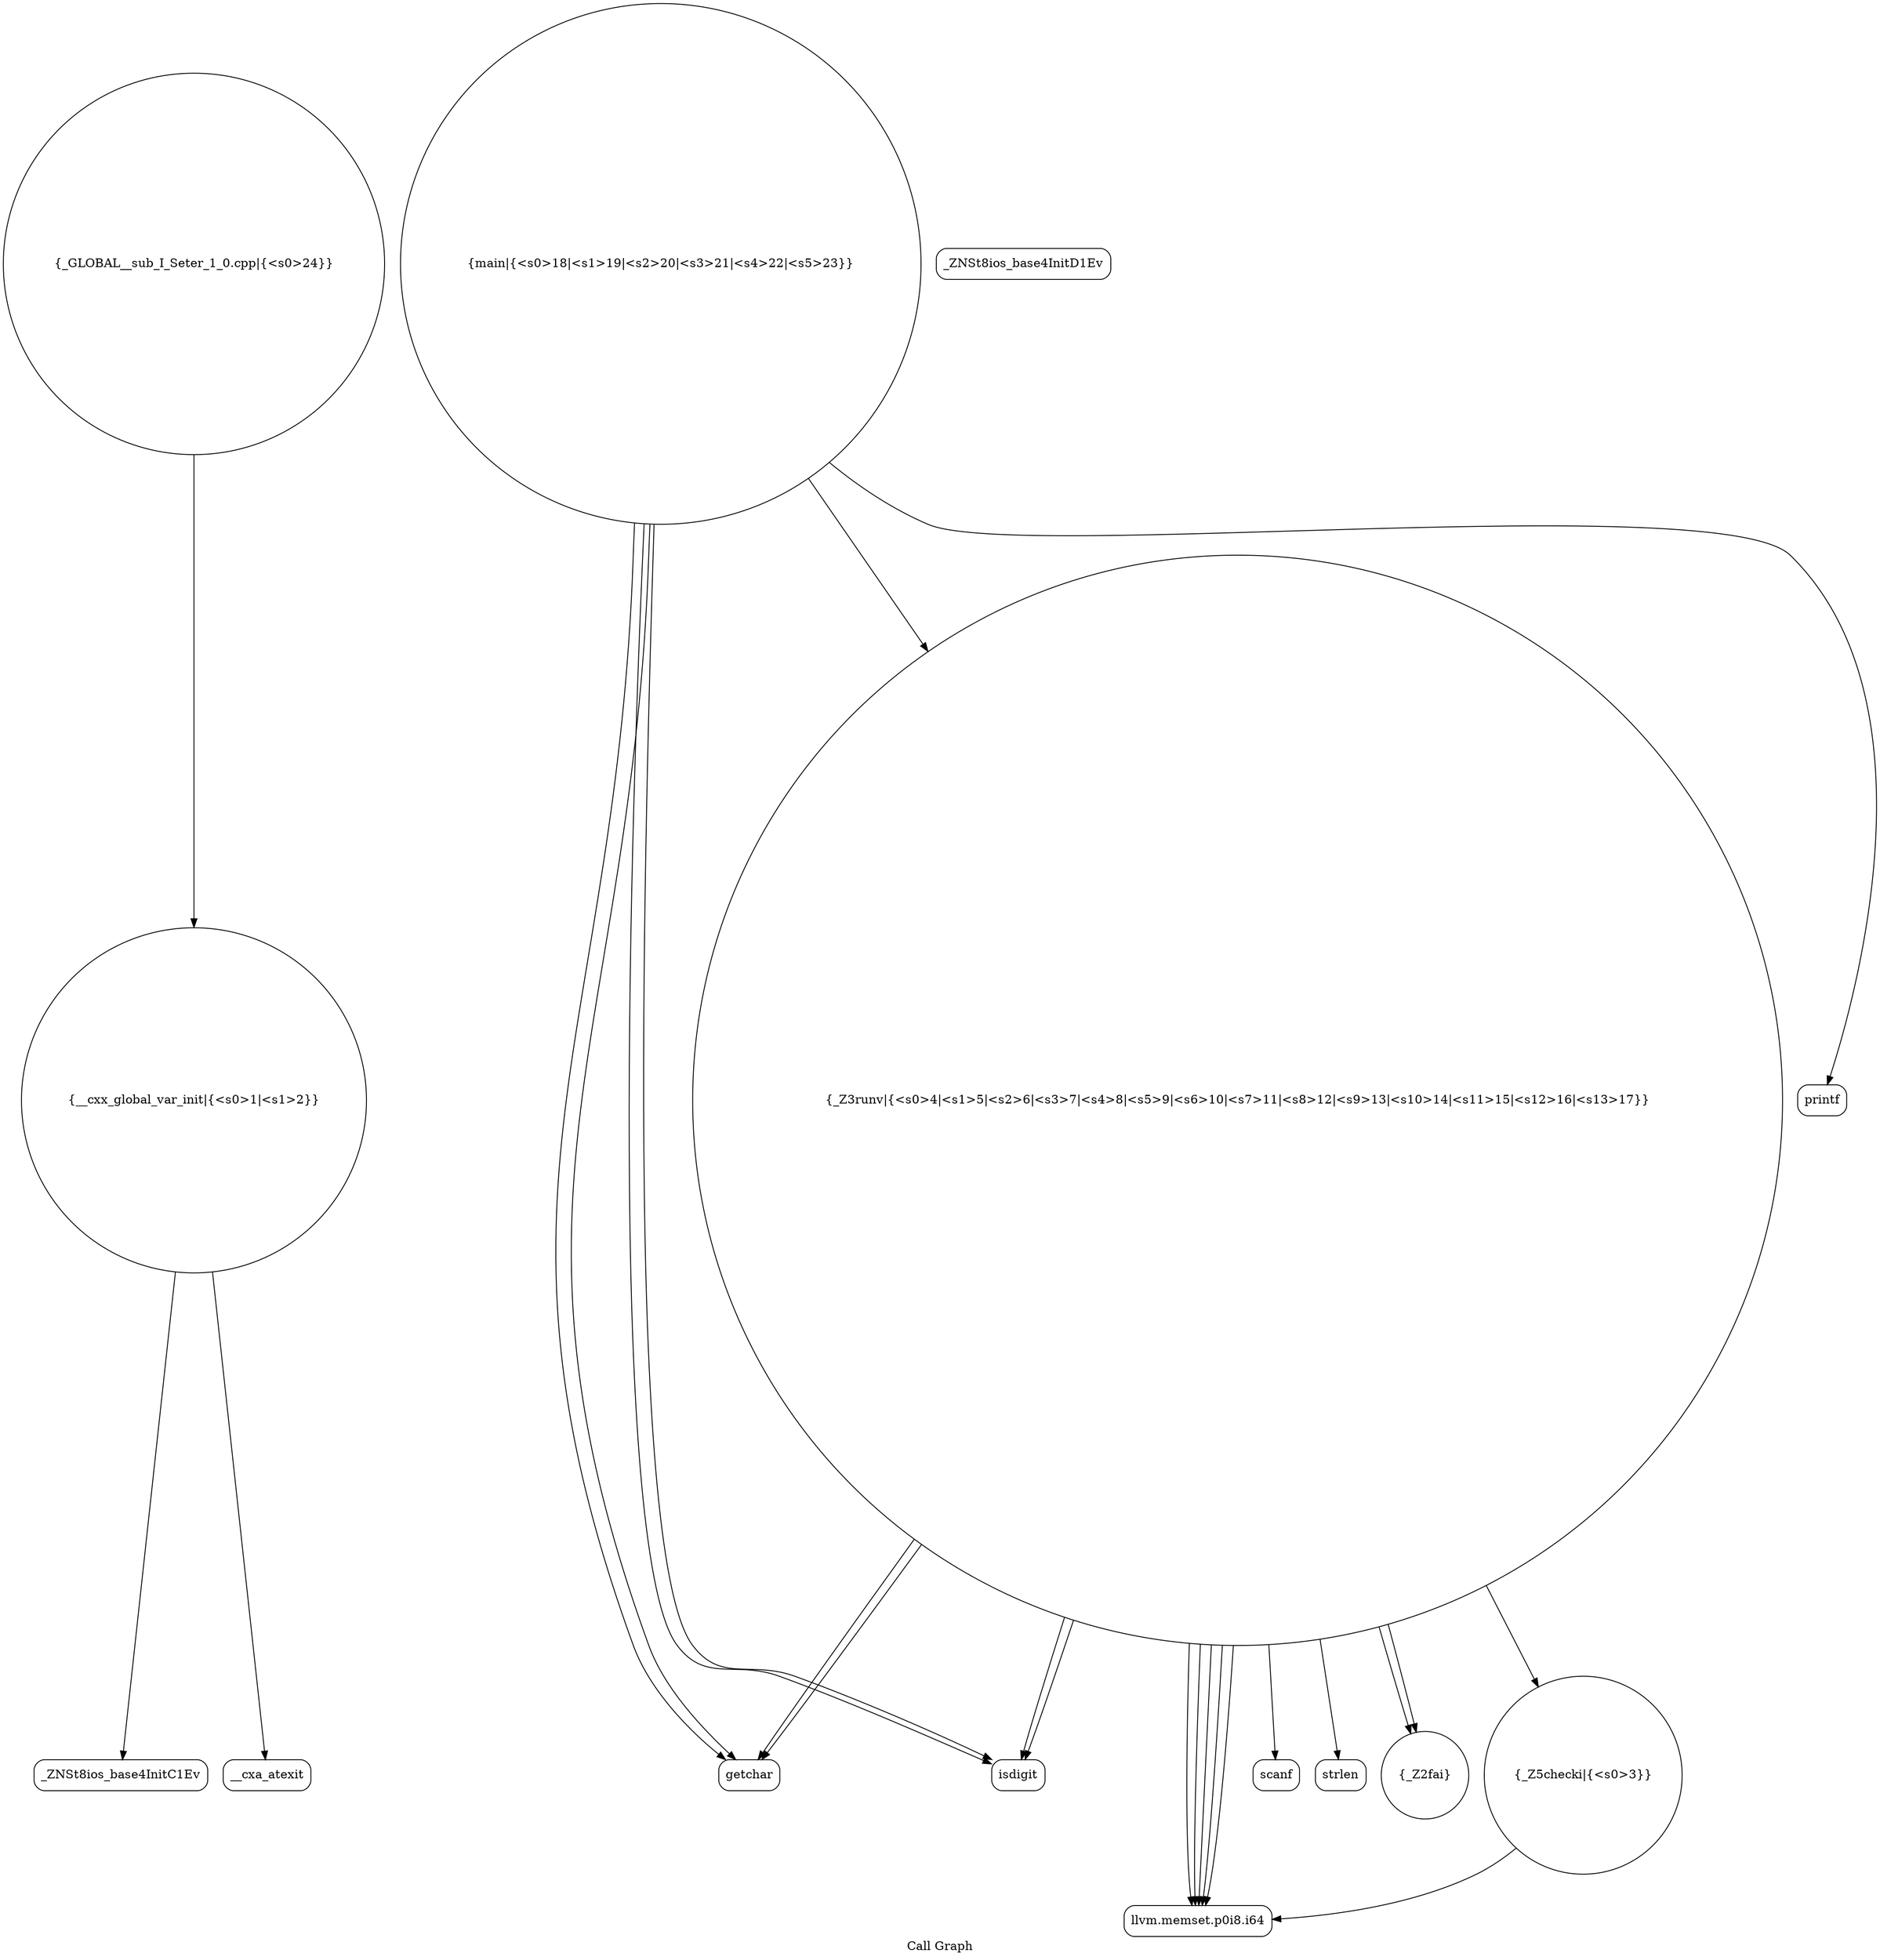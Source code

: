 digraph "Call Graph" {
	label="Call Graph";

	Node0x559f1491d840 [shape=record,shape=circle,label="{__cxx_global_var_init|{<s0>1|<s1>2}}"];
	Node0x559f1491d840:s0 -> Node0x559f1491dcd0[color=black];
	Node0x559f1491d840:s1 -> Node0x559f1491ddd0[color=black];
	Node0x559f1491dfd0 [shape=record,shape=circle,label="{_Z3runv|{<s0>4|<s1>5|<s2>6|<s3>7|<s4>8|<s5>9|<s6>10|<s7>11|<s8>12|<s9>13|<s10>14|<s11>15|<s12>16|<s13>17}}"];
	Node0x559f1491dfd0:s0 -> Node0x559f1491e0d0[color=black];
	Node0x559f1491dfd0:s1 -> Node0x559f1491e050[color=black];
	Node0x559f1491dfd0:s2 -> Node0x559f1491e0d0[color=black];
	Node0x559f1491dfd0:s3 -> Node0x559f1491e050[color=black];
	Node0x559f1491dfd0:s4 -> Node0x559f1491ded0[color=black];
	Node0x559f1491dfd0:s5 -> Node0x559f1491ded0[color=black];
	Node0x559f1491dfd0:s6 -> Node0x559f1491ded0[color=black];
	Node0x559f1491dfd0:s7 -> Node0x559f1491ded0[color=black];
	Node0x559f1491dfd0:s8 -> Node0x559f1491ded0[color=black];
	Node0x559f1491dfd0:s9 -> Node0x559f1491e150[color=black];
	Node0x559f1491dfd0:s10 -> Node0x559f1491e1d0[color=black];
	Node0x559f1491dfd0:s11 -> Node0x559f1491df50[color=black];
	Node0x559f1491dfd0:s12 -> Node0x559f1491df50[color=black];
	Node0x559f1491dfd0:s13 -> Node0x559f1491de50[color=black];
	Node0x559f1491e350 [shape=record,shape=circle,label="{_GLOBAL__sub_I_Seter_1_0.cpp|{<s0>24}}"];
	Node0x559f1491e350:s0 -> Node0x559f1491d840[color=black];
	Node0x559f1491dd50 [shape=record,shape=Mrecord,label="{_ZNSt8ios_base4InitD1Ev}"];
	Node0x559f1491e0d0 [shape=record,shape=Mrecord,label="{getchar}"];
	Node0x559f1491de50 [shape=record,shape=circle,label="{_Z5checki|{<s0>3}}"];
	Node0x559f1491de50:s0 -> Node0x559f1491ded0[color=black];
	Node0x559f1491e1d0 [shape=record,shape=Mrecord,label="{strlen}"];
	Node0x559f1491df50 [shape=record,shape=circle,label="{_Z2fai}"];
	Node0x559f1491e2d0 [shape=record,shape=Mrecord,label="{printf}"];
	Node0x559f1491dcd0 [shape=record,shape=Mrecord,label="{_ZNSt8ios_base4InitC1Ev}"];
	Node0x559f1491e050 [shape=record,shape=Mrecord,label="{isdigit}"];
	Node0x559f1491ddd0 [shape=record,shape=Mrecord,label="{__cxa_atexit}"];
	Node0x559f1491e150 [shape=record,shape=Mrecord,label="{scanf}"];
	Node0x559f1491ded0 [shape=record,shape=Mrecord,label="{llvm.memset.p0i8.i64}"];
	Node0x559f1491e250 [shape=record,shape=circle,label="{main|{<s0>18|<s1>19|<s2>20|<s3>21|<s4>22|<s5>23}}"];
	Node0x559f1491e250:s0 -> Node0x559f1491e0d0[color=black];
	Node0x559f1491e250:s1 -> Node0x559f1491e050[color=black];
	Node0x559f1491e250:s2 -> Node0x559f1491e0d0[color=black];
	Node0x559f1491e250:s3 -> Node0x559f1491e050[color=black];
	Node0x559f1491e250:s4 -> Node0x559f1491dfd0[color=black];
	Node0x559f1491e250:s5 -> Node0x559f1491e2d0[color=black];
}
